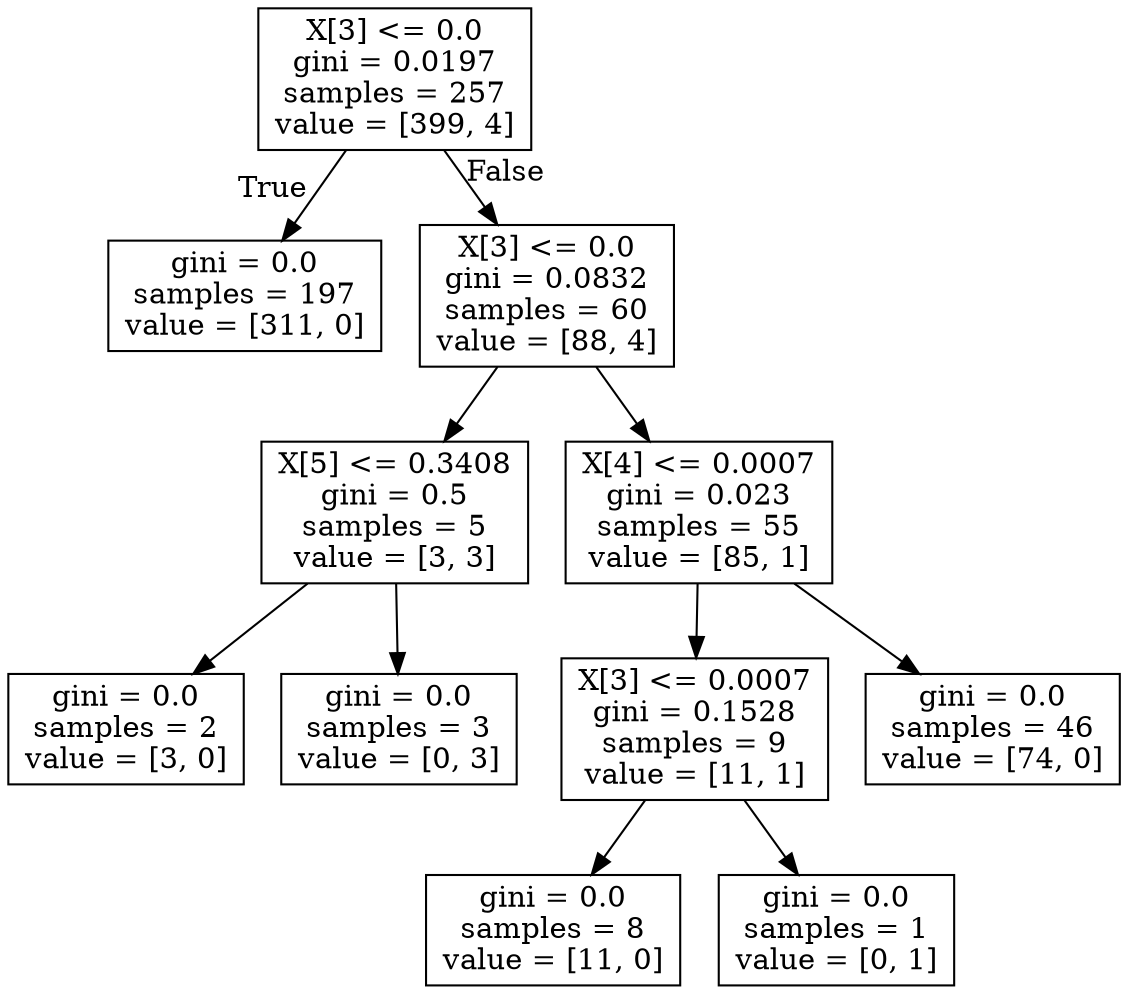 digraph Tree {
node [shape=box] ;
0 [label="X[3] <= 0.0\ngini = 0.0197\nsamples = 257\nvalue = [399, 4]"] ;
1 [label="gini = 0.0\nsamples = 197\nvalue = [311, 0]"] ;
0 -> 1 [labeldistance=2.5, labelangle=45, headlabel="True"] ;
2 [label="X[3] <= 0.0\ngini = 0.0832\nsamples = 60\nvalue = [88, 4]"] ;
0 -> 2 [labeldistance=2.5, labelangle=-45, headlabel="False"] ;
3 [label="X[5] <= 0.3408\ngini = 0.5\nsamples = 5\nvalue = [3, 3]"] ;
2 -> 3 ;
4 [label="gini = 0.0\nsamples = 2\nvalue = [3, 0]"] ;
3 -> 4 ;
5 [label="gini = 0.0\nsamples = 3\nvalue = [0, 3]"] ;
3 -> 5 ;
6 [label="X[4] <= 0.0007\ngini = 0.023\nsamples = 55\nvalue = [85, 1]"] ;
2 -> 6 ;
7 [label="X[3] <= 0.0007\ngini = 0.1528\nsamples = 9\nvalue = [11, 1]"] ;
6 -> 7 ;
8 [label="gini = 0.0\nsamples = 8\nvalue = [11, 0]"] ;
7 -> 8 ;
9 [label="gini = 0.0\nsamples = 1\nvalue = [0, 1]"] ;
7 -> 9 ;
10 [label="gini = 0.0\nsamples = 46\nvalue = [74, 0]"] ;
6 -> 10 ;
}